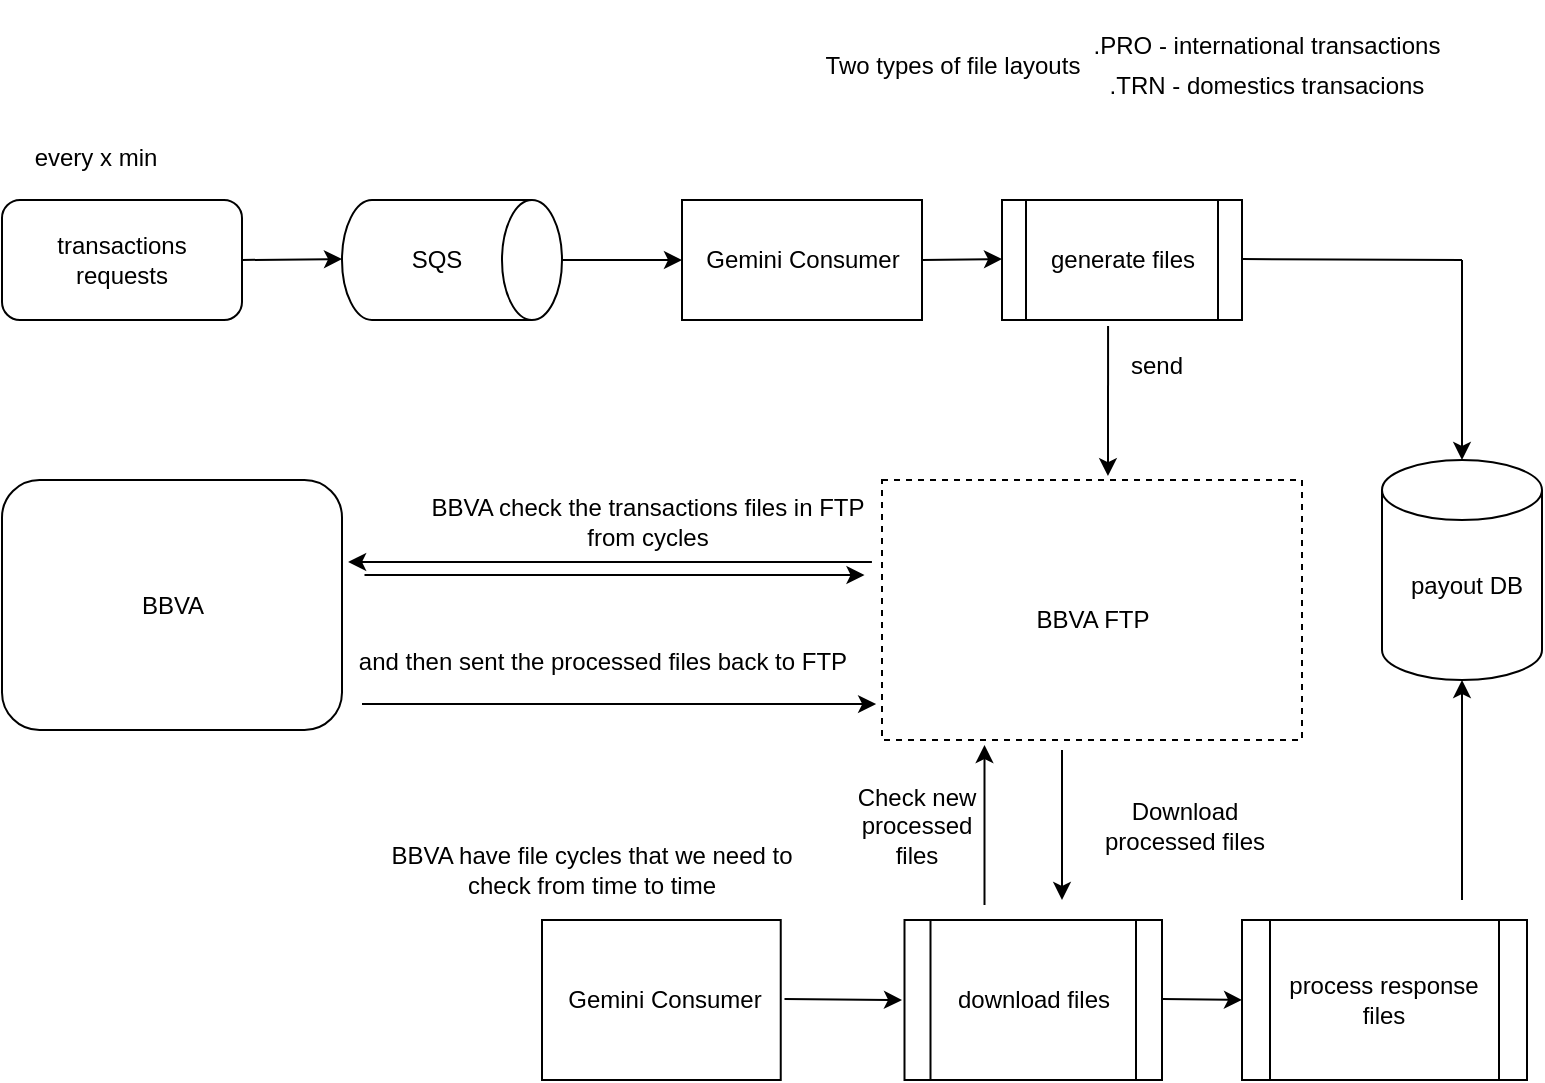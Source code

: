 <mxfile version="21.1.1" type="github">
  <diagram id="C5RBs43oDa-KdzZeNtuy" name="Page-1">
    <mxGraphModel dx="1364" dy="720" grid="1" gridSize="10" guides="1" tooltips="1" connect="1" arrows="1" fold="1" page="1" pageScale="1" pageWidth="827" pageHeight="1169" math="0" shadow="0">
      <root>
        <mxCell id="WIyWlLk6GJQsqaUBKTNV-0" />
        <mxCell id="WIyWlLk6GJQsqaUBKTNV-1" parent="WIyWlLk6GJQsqaUBKTNV-0" />
        <mxCell id="PB0haKLTa38dYSC44rYB-0" value="" style="shape=cylinder3;whiteSpace=wrap;html=1;boundedLbl=1;backgroundOutline=1;size=15;labelBackgroundColor=none;" vertex="1" parent="WIyWlLk6GJQsqaUBKTNV-1">
          <mxGeometry x="720" y="330" width="80" height="110" as="geometry" />
        </mxCell>
        <mxCell id="PB0haKLTa38dYSC44rYB-1" value="" style="rounded=1;whiteSpace=wrap;html=1;labelBackgroundColor=none;" vertex="1" parent="WIyWlLk6GJQsqaUBKTNV-1">
          <mxGeometry x="30" y="200" width="120" height="60" as="geometry" />
        </mxCell>
        <mxCell id="PB0haKLTa38dYSC44rYB-2" value="" style="endArrow=classic;html=1;rounded=0;labelBackgroundColor=none;fontColor=default;exitX=1;exitY=0.5;exitDx=0;exitDy=0;" edge="1" parent="WIyWlLk6GJQsqaUBKTNV-1" source="PB0haKLTa38dYSC44rYB-1">
          <mxGeometry width="50" height="50" relative="1" as="geometry">
            <mxPoint x="160" y="230" as="sourcePoint" />
            <mxPoint x="200" y="229.5" as="targetPoint" />
          </mxGeometry>
        </mxCell>
        <mxCell id="PB0haKLTa38dYSC44rYB-13" value="" style="edgeStyle=orthogonalEdgeStyle;rounded=0;orthogonalLoop=1;jettySize=auto;html=1;labelBackgroundColor=none;fontColor=default;" edge="1" parent="WIyWlLk6GJQsqaUBKTNV-1" source="PB0haKLTa38dYSC44rYB-3" target="PB0haKLTa38dYSC44rYB-4">
          <mxGeometry relative="1" as="geometry" />
        </mxCell>
        <mxCell id="PB0haKLTa38dYSC44rYB-3" value="" style="shape=cylinder3;whiteSpace=wrap;html=1;boundedLbl=1;backgroundOutline=1;size=15;direction=south;labelBackgroundColor=none;" vertex="1" parent="WIyWlLk6GJQsqaUBKTNV-1">
          <mxGeometry x="200" y="200" width="110" height="60" as="geometry" />
        </mxCell>
        <mxCell id="PB0haKLTa38dYSC44rYB-4" value="" style="rounded=0;whiteSpace=wrap;html=1;labelBackgroundColor=none;" vertex="1" parent="WIyWlLk6GJQsqaUBKTNV-1">
          <mxGeometry x="370" y="200" width="120" height="60" as="geometry" />
        </mxCell>
        <mxCell id="PB0haKLTa38dYSC44rYB-7" value="" style="rounded=0;whiteSpace=wrap;html=1;dashed=1;labelBackgroundColor=none;" vertex="1" parent="WIyWlLk6GJQsqaUBKTNV-1">
          <mxGeometry x="470" y="340" width="210" height="130" as="geometry" />
        </mxCell>
        <mxCell id="PB0haKLTa38dYSC44rYB-15" value="" style="endArrow=classic;html=1;rounded=0;entryX=0.5;entryY=0;entryDx=0;entryDy=0;entryPerimeter=0;labelBackgroundColor=none;fontColor=default;" edge="1" parent="WIyWlLk6GJQsqaUBKTNV-1" target="PB0haKLTa38dYSC44rYB-0">
          <mxGeometry width="50" height="50" relative="1" as="geometry">
            <mxPoint x="760" y="230" as="sourcePoint" />
            <mxPoint x="625" y="300" as="targetPoint" />
            <Array as="points">
              <mxPoint x="760" y="230" />
            </Array>
          </mxGeometry>
        </mxCell>
        <mxCell id="PB0haKLTa38dYSC44rYB-16" value="" style="shape=process;whiteSpace=wrap;html=1;backgroundOutline=1;labelBackgroundColor=none;" vertex="1" parent="WIyWlLk6GJQsqaUBKTNV-1">
          <mxGeometry x="530" y="200" width="120" height="60" as="geometry" />
        </mxCell>
        <mxCell id="PB0haKLTa38dYSC44rYB-18" value="" style="endArrow=classic;html=1;rounded=0;labelBackgroundColor=none;fontColor=default;" edge="1" parent="WIyWlLk6GJQsqaUBKTNV-1">
          <mxGeometry width="50" height="50" relative="1" as="geometry">
            <mxPoint x="490" y="230" as="sourcePoint" />
            <mxPoint x="530" y="229.5" as="targetPoint" />
          </mxGeometry>
        </mxCell>
        <mxCell id="PB0haKLTa38dYSC44rYB-19" value="" style="endArrow=classic;html=1;rounded=0;labelBackgroundColor=none;fontColor=default;entryX=0.538;entryY=-0.015;entryDx=0;entryDy=0;entryPerimeter=0;exitX=0.442;exitY=1.05;exitDx=0;exitDy=0;exitPerimeter=0;" edge="1" parent="WIyWlLk6GJQsqaUBKTNV-1" source="PB0haKLTa38dYSC44rYB-16" target="PB0haKLTa38dYSC44rYB-7">
          <mxGeometry width="50" height="50" relative="1" as="geometry">
            <mxPoint x="550" y="300" as="sourcePoint" />
            <mxPoint x="610" y="300" as="targetPoint" />
          </mxGeometry>
        </mxCell>
        <mxCell id="PB0haKLTa38dYSC44rYB-20" value="BBVA FTP" style="text;html=1;strokeColor=none;fillColor=none;align=center;verticalAlign=middle;whiteSpace=wrap;rounded=0;" vertex="1" parent="WIyWlLk6GJQsqaUBKTNV-1">
          <mxGeometry x="537.5" y="387.5" width="75" height="45" as="geometry" />
        </mxCell>
        <mxCell id="PB0haKLTa38dYSC44rYB-22" value="payout DB" style="text;html=1;strokeColor=none;fillColor=none;align=center;verticalAlign=middle;whiteSpace=wrap;rounded=0;" vertex="1" parent="WIyWlLk6GJQsqaUBKTNV-1">
          <mxGeometry x="725" y="370" width="75" height="45" as="geometry" />
        </mxCell>
        <mxCell id="PB0haKLTa38dYSC44rYB-24" value="generate files" style="text;html=1;strokeColor=none;fillColor=none;align=center;verticalAlign=middle;whiteSpace=wrap;rounded=0;" vertex="1" parent="WIyWlLk6GJQsqaUBKTNV-1">
          <mxGeometry x="552.5" y="207.5" width="75" height="45" as="geometry" />
        </mxCell>
        <mxCell id="PB0haKLTa38dYSC44rYB-25" value="SQS" style="text;html=1;strokeColor=none;fillColor=none;align=center;verticalAlign=middle;whiteSpace=wrap;rounded=0;" vertex="1" parent="WIyWlLk6GJQsqaUBKTNV-1">
          <mxGeometry x="210" y="207.5" width="75" height="45" as="geometry" />
        </mxCell>
        <mxCell id="PB0haKLTa38dYSC44rYB-26" value="Gemini Consumer" style="text;html=1;strokeColor=none;fillColor=none;align=center;verticalAlign=middle;whiteSpace=wrap;rounded=0;" vertex="1" parent="WIyWlLk6GJQsqaUBKTNV-1">
          <mxGeometry x="378.75" y="207.5" width="102.5" height="45" as="geometry" />
        </mxCell>
        <mxCell id="PB0haKLTa38dYSC44rYB-27" value="" style="endArrow=none;html=1;rounded=0;" edge="1" parent="WIyWlLk6GJQsqaUBKTNV-1">
          <mxGeometry width="50" height="50" relative="1" as="geometry">
            <mxPoint x="650" y="229.5" as="sourcePoint" />
            <mxPoint x="760" y="230" as="targetPoint" />
          </mxGeometry>
        </mxCell>
        <mxCell id="PB0haKLTa38dYSC44rYB-28" value="send" style="text;html=1;strokeColor=none;fillColor=none;align=center;verticalAlign=middle;whiteSpace=wrap;rounded=0;" vertex="1" parent="WIyWlLk6GJQsqaUBKTNV-1">
          <mxGeometry x="570" y="260" width="75" height="45" as="geometry" />
        </mxCell>
        <mxCell id="PB0haKLTa38dYSC44rYB-29" value="every x min" style="text;html=1;strokeColor=none;fillColor=none;align=center;verticalAlign=middle;whiteSpace=wrap;rounded=0;" vertex="1" parent="WIyWlLk6GJQsqaUBKTNV-1">
          <mxGeometry x="42.5" y="170" width="67.5" height="17.5" as="geometry" />
        </mxCell>
        <mxCell id="PB0haKLTa38dYSC44rYB-30" value="Two types of file layouts " style="text;html=1;strokeColor=none;fillColor=none;align=center;verticalAlign=middle;whiteSpace=wrap;rounded=0;" vertex="1" parent="WIyWlLk6GJQsqaUBKTNV-1">
          <mxGeometry x="412.5" y="110" width="185" height="45" as="geometry" />
        </mxCell>
        <mxCell id="PB0haKLTa38dYSC44rYB-31" value="&lt;div data-docx-has-block-data=&quot;false&quot; data-page-id=&quot;AbHSd1EbSoch8Gx2MzwuCeElsig&quot;&gt;&lt;div class=&quot;old-record-id-SdUPdPPjyo43lsxQXbdu61kssxe&quot; style=&quot;&quot;&gt;.PRO - international transactions&lt;br&gt;&lt;/div&gt;&lt;/div&gt;" style="text;html=1;strokeColor=none;fillColor=none;align=center;verticalAlign=middle;whiteSpace=wrap;rounded=0;" vertex="1" parent="WIyWlLk6GJQsqaUBKTNV-1">
          <mxGeometry x="570" y="100" width="185" height="45" as="geometry" />
        </mxCell>
        <mxCell id="PB0haKLTa38dYSC44rYB-32" value=".TRN - domestics transacions" style="text;html=1;strokeColor=none;fillColor=none;align=center;verticalAlign=middle;whiteSpace=wrap;rounded=0;" vertex="1" parent="WIyWlLk6GJQsqaUBKTNV-1">
          <mxGeometry x="570" y="120" width="185" height="45" as="geometry" />
        </mxCell>
        <mxCell id="PB0haKLTa38dYSC44rYB-33" value="" style="rounded=0;whiteSpace=wrap;html=1;labelBackgroundColor=none;" vertex="1" parent="WIyWlLk6GJQsqaUBKTNV-1">
          <mxGeometry x="300" y="560" width="119.37" height="80" as="geometry" />
        </mxCell>
        <mxCell id="PB0haKLTa38dYSC44rYB-34" value="" style="endArrow=classic;html=1;rounded=0;labelBackgroundColor=none;fontColor=default;" edge="1" parent="WIyWlLk6GJQsqaUBKTNV-1">
          <mxGeometry width="50" height="50" relative="1" as="geometry">
            <mxPoint x="521.25" y="552.5" as="sourcePoint" />
            <mxPoint x="521.25" y="472.5" as="targetPoint" />
          </mxGeometry>
        </mxCell>
        <mxCell id="PB0haKLTa38dYSC44rYB-35" value="Gemini Consumer" style="text;html=1;strokeColor=none;fillColor=none;align=center;verticalAlign=middle;whiteSpace=wrap;rounded=0;" vertex="1" parent="WIyWlLk6GJQsqaUBKTNV-1">
          <mxGeometry x="310" y="577.5" width="102.5" height="45" as="geometry" />
        </mxCell>
        <mxCell id="PB0haKLTa38dYSC44rYB-36" value="" style="shape=process;whiteSpace=wrap;html=1;backgroundOutline=1;labelBackgroundColor=none;" vertex="1" parent="WIyWlLk6GJQsqaUBKTNV-1">
          <mxGeometry x="481.25" y="560" width="128.75" height="80" as="geometry" />
        </mxCell>
        <mxCell id="PB0haKLTa38dYSC44rYB-38" value="download files" style="text;html=1;strokeColor=none;fillColor=none;align=center;verticalAlign=middle;whiteSpace=wrap;rounded=0;" vertex="1" parent="WIyWlLk6GJQsqaUBKTNV-1">
          <mxGeometry x="495.63" y="577.5" width="100" height="45" as="geometry" />
        </mxCell>
        <mxCell id="PB0haKLTa38dYSC44rYB-39" value="BBVA have file cycles that we need to check from time to time" style="text;html=1;strokeColor=none;fillColor=none;align=center;verticalAlign=middle;whiteSpace=wrap;rounded=0;" vertex="1" parent="WIyWlLk6GJQsqaUBKTNV-1">
          <mxGeometry x="220" y="510" width="210" height="50" as="geometry" />
        </mxCell>
        <mxCell id="PB0haKLTa38dYSC44rYB-41" value="Download processed files" style="text;html=1;strokeColor=none;fillColor=none;align=center;verticalAlign=middle;whiteSpace=wrap;rounded=0;" vertex="1" parent="WIyWlLk6GJQsqaUBKTNV-1">
          <mxGeometry x="570" y="490" width="102.5" height="45" as="geometry" />
        </mxCell>
        <mxCell id="PB0haKLTa38dYSC44rYB-43" value="" style="shape=process;whiteSpace=wrap;html=1;backgroundOutline=1;labelBackgroundColor=none;" vertex="1" parent="WIyWlLk6GJQsqaUBKTNV-1">
          <mxGeometry x="650" y="560" width="142.5" height="80" as="geometry" />
        </mxCell>
        <mxCell id="PB0haKLTa38dYSC44rYB-49" value="process response files" style="text;html=1;strokeColor=none;fillColor=none;align=center;verticalAlign=middle;whiteSpace=wrap;rounded=0;" vertex="1" parent="WIyWlLk6GJQsqaUBKTNV-1">
          <mxGeometry x="671.25" y="577.5" width="100" height="45" as="geometry" />
        </mxCell>
        <mxCell id="PB0haKLTa38dYSC44rYB-51" value="" style="rounded=1;whiteSpace=wrap;html=1;labelBackgroundColor=none;" vertex="1" parent="WIyWlLk6GJQsqaUBKTNV-1">
          <mxGeometry x="30" y="340" width="170" height="125" as="geometry" />
        </mxCell>
        <mxCell id="PB0haKLTa38dYSC44rYB-52" value="BBVA" style="text;html=1;strokeColor=none;fillColor=none;align=center;verticalAlign=middle;whiteSpace=wrap;rounded=0;" vertex="1" parent="WIyWlLk6GJQsqaUBKTNV-1">
          <mxGeometry x="77.5" y="380" width="75" height="45" as="geometry" />
        </mxCell>
        <mxCell id="PB0haKLTa38dYSC44rYB-55" value="" style="endArrow=classic;html=1;rounded=0;entryX=1.018;entryY=0.328;entryDx=0;entryDy=0;entryPerimeter=0;exitX=-0.024;exitY=0.315;exitDx=0;exitDy=0;exitPerimeter=0;" edge="1" parent="WIyWlLk6GJQsqaUBKTNV-1" source="PB0haKLTa38dYSC44rYB-7" target="PB0haKLTa38dYSC44rYB-51">
          <mxGeometry width="50" height="50" relative="1" as="geometry">
            <mxPoint x="470" y="440" as="sourcePoint" />
            <mxPoint x="230" y="440" as="targetPoint" />
          </mxGeometry>
        </mxCell>
        <mxCell id="PB0haKLTa38dYSC44rYB-56" value="and then sent the processed files back to FTP" style="text;html=1;strokeColor=none;fillColor=none;align=center;verticalAlign=middle;whiteSpace=wrap;rounded=0;" vertex="1" parent="WIyWlLk6GJQsqaUBKTNV-1">
          <mxGeometry x="200" y="422.5" width="261.25" height="17.5" as="geometry" />
        </mxCell>
        <mxCell id="PB0haKLTa38dYSC44rYB-58" value="Check new processed files" style="text;html=1;strokeColor=none;fillColor=none;align=center;verticalAlign=middle;whiteSpace=wrap;rounded=0;" vertex="1" parent="WIyWlLk6GJQsqaUBKTNV-1">
          <mxGeometry x="450" y="490" width="75" height="45" as="geometry" />
        </mxCell>
        <mxCell id="PB0haKLTa38dYSC44rYB-59" value="BBVA check the transactions files in FTP from cycles" style="text;html=1;strokeColor=none;fillColor=none;align=center;verticalAlign=middle;whiteSpace=wrap;rounded=0;" vertex="1" parent="WIyWlLk6GJQsqaUBKTNV-1">
          <mxGeometry x="238.75" y="352.5" width="227.5" height="17.5" as="geometry" />
        </mxCell>
        <mxCell id="PB0haKLTa38dYSC44rYB-60" value="" style="endArrow=classic;html=1;rounded=0;entryX=-0.014;entryY=0.862;entryDx=0;entryDy=0;entryPerimeter=0;" edge="1" parent="WIyWlLk6GJQsqaUBKTNV-1" target="PB0haKLTa38dYSC44rYB-7">
          <mxGeometry width="50" height="50" relative="1" as="geometry">
            <mxPoint x="210" y="452" as="sourcePoint" />
            <mxPoint x="440" y="320" as="targetPoint" />
          </mxGeometry>
        </mxCell>
        <mxCell id="PB0haKLTa38dYSC44rYB-66" value="" style="endArrow=classic;html=1;rounded=0;labelBackgroundColor=none;fontColor=default;entryX=0.538;entryY=-0.015;entryDx=0;entryDy=0;entryPerimeter=0;exitX=0.442;exitY=1.05;exitDx=0;exitDy=0;exitPerimeter=0;" edge="1" parent="WIyWlLk6GJQsqaUBKTNV-1">
          <mxGeometry width="50" height="50" relative="1" as="geometry">
            <mxPoint x="560" y="475" as="sourcePoint" />
            <mxPoint x="560" y="550" as="targetPoint" />
          </mxGeometry>
        </mxCell>
        <mxCell id="PB0haKLTa38dYSC44rYB-67" value="" style="endArrow=classic;html=1;rounded=0;" edge="1" parent="WIyWlLk6GJQsqaUBKTNV-1">
          <mxGeometry width="50" height="50" relative="1" as="geometry">
            <mxPoint x="211.25" y="387.5" as="sourcePoint" />
            <mxPoint x="461.25" y="387.5" as="targetPoint" />
          </mxGeometry>
        </mxCell>
        <mxCell id="PB0haKLTa38dYSC44rYB-69" value="" style="endArrow=classic;html=1;rounded=0;" edge="1" parent="WIyWlLk6GJQsqaUBKTNV-1">
          <mxGeometry width="50" height="50" relative="1" as="geometry">
            <mxPoint x="610" y="599.5" as="sourcePoint" />
            <mxPoint x="650" y="600" as="targetPoint" />
          </mxGeometry>
        </mxCell>
        <mxCell id="PB0haKLTa38dYSC44rYB-71" value="" style="endArrow=classic;html=1;rounded=0;" edge="1" parent="WIyWlLk6GJQsqaUBKTNV-1">
          <mxGeometry width="50" height="50" relative="1" as="geometry">
            <mxPoint x="760" y="550" as="sourcePoint" />
            <mxPoint x="760" y="440" as="targetPoint" />
          </mxGeometry>
        </mxCell>
        <mxCell id="PB0haKLTa38dYSC44rYB-72" value="" style="endArrow=classic;html=1;rounded=0;" edge="1" parent="WIyWlLk6GJQsqaUBKTNV-1">
          <mxGeometry width="50" height="50" relative="1" as="geometry">
            <mxPoint x="421.25" y="599.5" as="sourcePoint" />
            <mxPoint x="480" y="600" as="targetPoint" />
          </mxGeometry>
        </mxCell>
        <mxCell id="PB0haKLTa38dYSC44rYB-73" value="transactions requests" style="text;html=1;strokeColor=none;fillColor=none;align=center;verticalAlign=middle;whiteSpace=wrap;rounded=0;" vertex="1" parent="WIyWlLk6GJQsqaUBKTNV-1">
          <mxGeometry x="56.25" y="221.25" width="67.5" height="17.5" as="geometry" />
        </mxCell>
      </root>
    </mxGraphModel>
  </diagram>
</mxfile>
